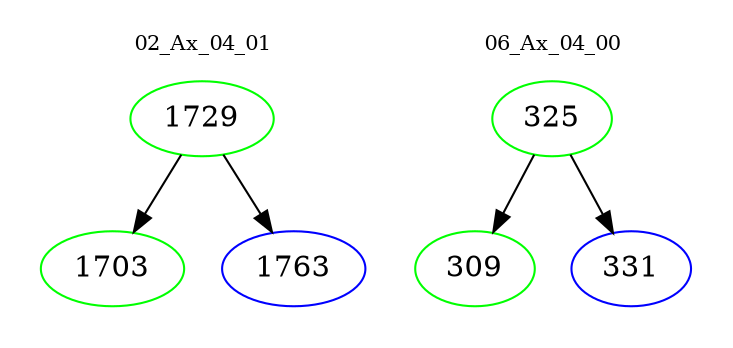 digraph{
subgraph cluster_0 {
color = white
label = "02_Ax_04_01";
fontsize=10;
T0_1729 [label="1729", color="green"]
T0_1729 -> T0_1703 [color="black"]
T0_1703 [label="1703", color="green"]
T0_1729 -> T0_1763 [color="black"]
T0_1763 [label="1763", color="blue"]
}
subgraph cluster_1 {
color = white
label = "06_Ax_04_00";
fontsize=10;
T1_325 [label="325", color="green"]
T1_325 -> T1_309 [color="black"]
T1_309 [label="309", color="green"]
T1_325 -> T1_331 [color="black"]
T1_331 [label="331", color="blue"]
}
}
